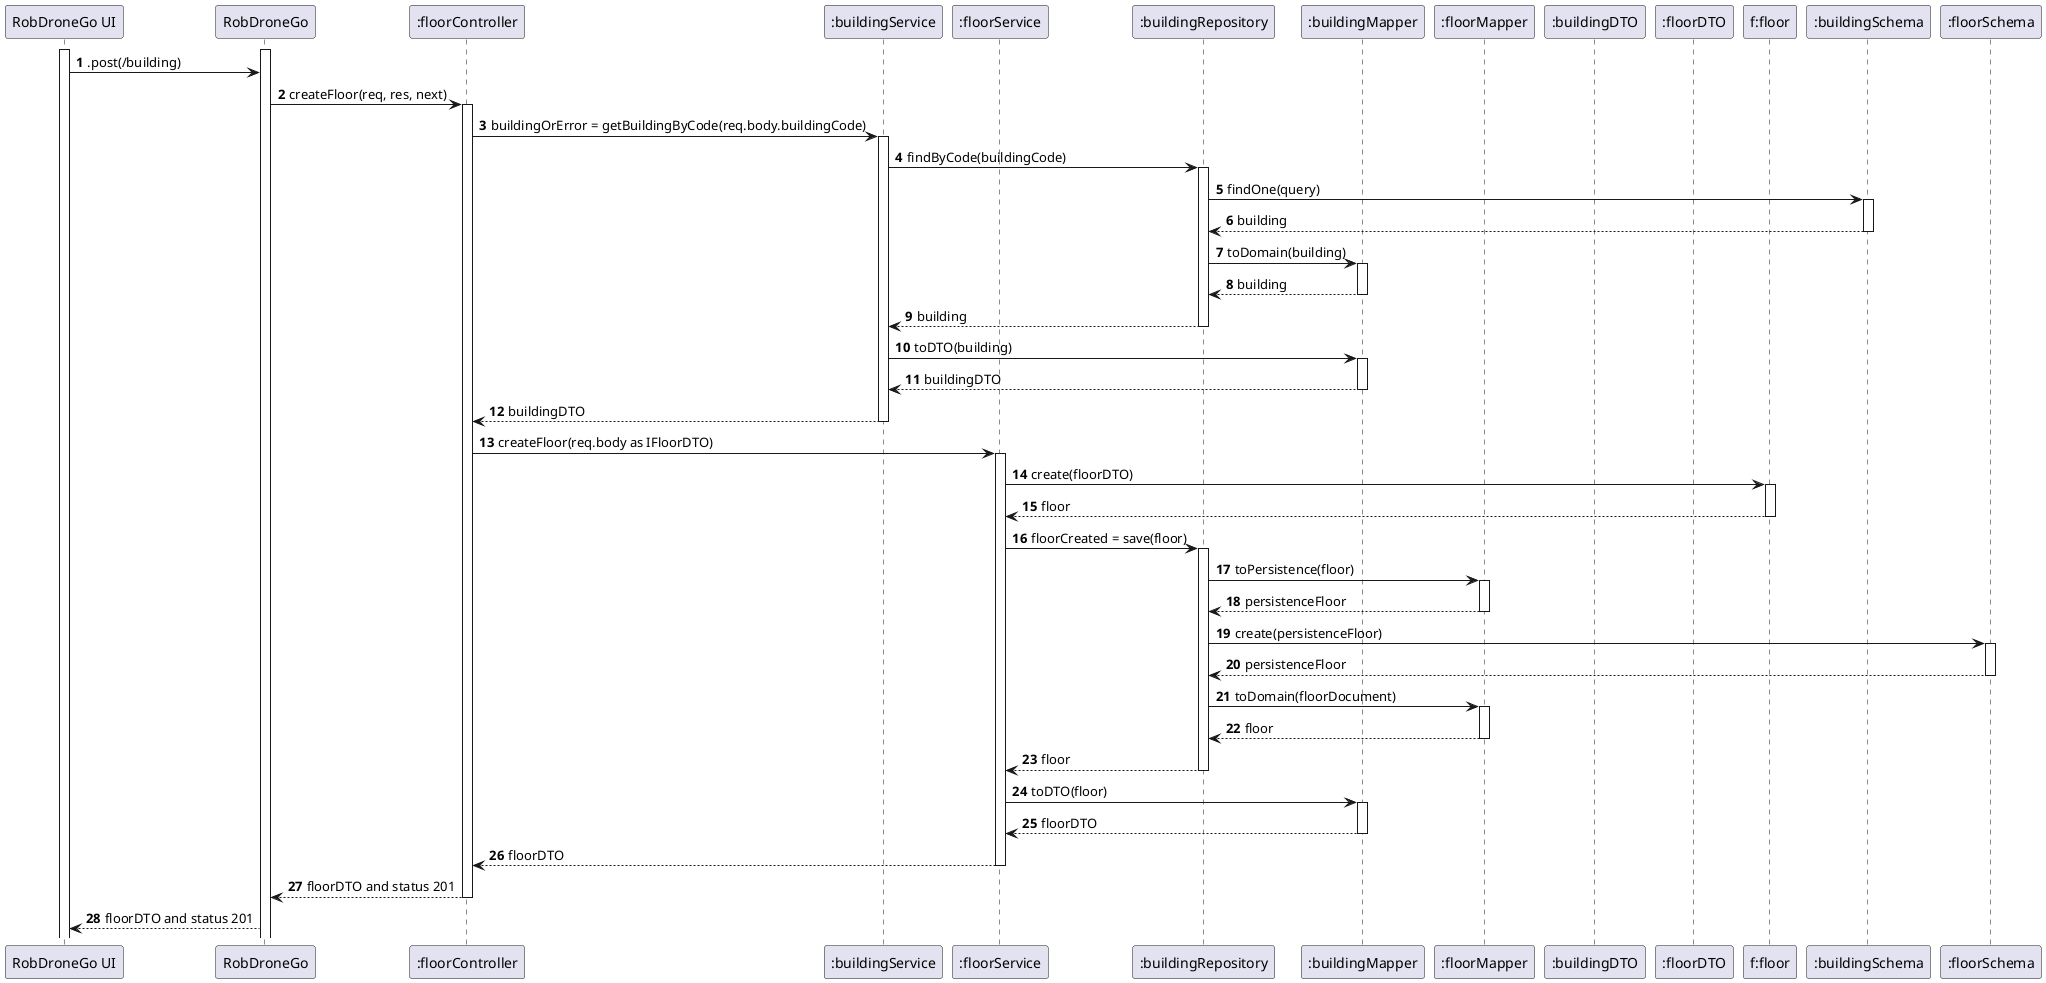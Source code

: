@startuml

autonumber
participant "RobDroneGo UI" as UI
participant "RobDroneGo" as API
participant ":floorController" as BC
participant ":buildingService" as BS
participant ":floorService" as BFS
participant ":buildingRepository" as BR
participant ":buildingMapper" as BM
participant ":floorMapper" as FM
participant ":buildingDTO" as DTO
participant ":floorDTO" as DTO2
participant "f:floor" as B
participant ":buildingSchema" as BSchema
participant ":floorSchema" as BSchema2


activate UI
activate API
UI -> API : .post(/building)
API -> BC : createFloor(req, res, next)
activate BC
BC -> BS : buildingOrError = getBuildingByCode(req.body.buildingCode)
activate BS
BS -> BR : findByCode(buildingCode)
activate BR
BR -> BSchema : findOne(query)
activate BSchema
BSchema --> BR : building
deactivate BSchema
BR -> BM : toDomain(building)
activate BM
BM --> BR : building
deactivate BM
BR --> BS : building
deactivate BR
BS -> BM : toDTO(building)
activate BM
BM --> BS : buildingDTO
deactivate BM
BS --> BC : buildingDTO
deactivate BS
BC -> BFS : createFloor(req.body as IFloorDTO)
activate BFS
BFS -> B : create(floorDTO)
activate B
B --> BFS : floor
deactivate B
BFS -> BR : floorCreated = save(floor)
activate BR
BR -> FM : toPersistence(floor)
activate FM
FM --> BR : persistenceFloor
deactivate FM
BR -> BSchema2 : create(persistenceFloor)
activate BSchema2
BSchema2 --> BR : persistenceFloor
deactivate BSchema2
BR -> FM : toDomain(floorDocument)
activate FM
FM --> BR : floor
deactivate FM
BR --> BFS : floor
deactivate BR
BFS -> BM : toDTO(floor)
activate BM
BM --> BFS : floorDTO
deactivate BM
BFS --> BC : floorDTO
deactivate BFS
BC --> API : floorDTO and status 201
deactivate BC
API --> UI : floorDTO and status 201



@enduml